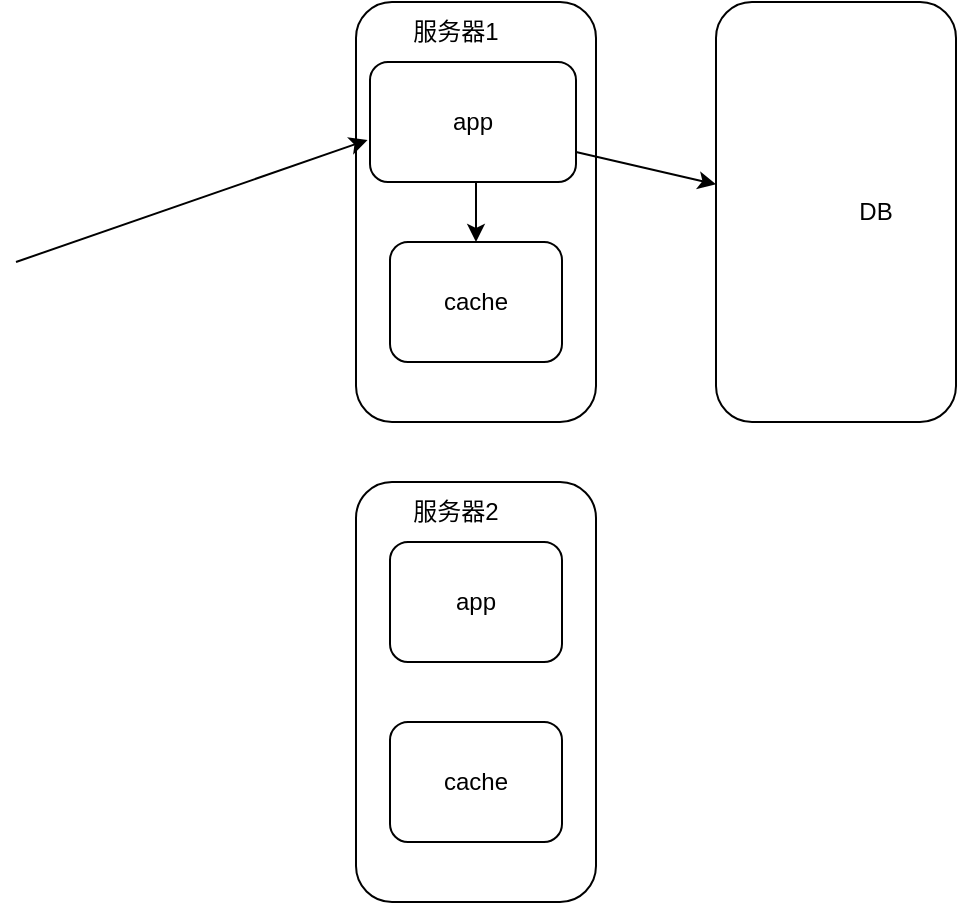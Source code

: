 <mxfile version="21.2.0" type="github">
  <diagram name="第 1 页" id="4kmYSQ9I4CZv4WDx_Jcp">
    <mxGraphModel dx="1306" dy="836" grid="1" gridSize="10" guides="1" tooltips="1" connect="1" arrows="1" fold="1" page="1" pageScale="1" pageWidth="827" pageHeight="1169" math="0" shadow="0">
      <root>
        <mxCell id="0" />
        <mxCell id="1" parent="0" />
        <mxCell id="xVus3r6jBLFbfRiQL_ZB-1" value="&lt;blockquote style=&quot;margin: 0 0 0 40px; border: none; padding: 0px;&quot;&gt;&lt;div style=&quot;&quot;&gt;&lt;br&gt;&lt;/div&gt;&lt;/blockquote&gt;" style="rounded=1;whiteSpace=wrap;html=1;align=center;" vertex="1" parent="1">
          <mxGeometry x="280" y="210" width="120" height="210" as="geometry" />
        </mxCell>
        <mxCell id="xVus3r6jBLFbfRiQL_ZB-12" style="edgeStyle=orthogonalEdgeStyle;rounded=0;orthogonalLoop=1;jettySize=auto;html=1;exitX=0.5;exitY=1;exitDx=0;exitDy=0;entryX=0.5;entryY=0;entryDx=0;entryDy=0;" edge="1" parent="1" source="xVus3r6jBLFbfRiQL_ZB-2" target="xVus3r6jBLFbfRiQL_ZB-4">
          <mxGeometry relative="1" as="geometry" />
        </mxCell>
        <mxCell id="xVus3r6jBLFbfRiQL_ZB-2" value="app" style="rounded=1;whiteSpace=wrap;html=1;" vertex="1" parent="1">
          <mxGeometry x="287" y="240" width="103" height="60" as="geometry" />
        </mxCell>
        <mxCell id="xVus3r6jBLFbfRiQL_ZB-3" value="服务器1" style="text;strokeColor=none;align=center;fillColor=none;html=1;verticalAlign=middle;whiteSpace=wrap;rounded=0;" vertex="1" parent="1">
          <mxGeometry x="300" y="210" width="60" height="30" as="geometry" />
        </mxCell>
        <mxCell id="xVus3r6jBLFbfRiQL_ZB-4" value="cache" style="rounded=1;whiteSpace=wrap;html=1;" vertex="1" parent="1">
          <mxGeometry x="297" y="330" width="86" height="60" as="geometry" />
        </mxCell>
        <mxCell id="xVus3r6jBLFbfRiQL_ZB-5" value="&lt;blockquote style=&quot;margin: 0 0 0 40px; border: none; padding: 0px;&quot;&gt;&lt;div style=&quot;&quot;&gt;&lt;br&gt;&lt;/div&gt;&lt;/blockquote&gt;" style="rounded=1;whiteSpace=wrap;html=1;align=center;" vertex="1" parent="1">
          <mxGeometry x="280" y="450" width="120" height="210" as="geometry" />
        </mxCell>
        <mxCell id="xVus3r6jBLFbfRiQL_ZB-6" value="app" style="rounded=1;whiteSpace=wrap;html=1;" vertex="1" parent="1">
          <mxGeometry x="297" y="480" width="86" height="60" as="geometry" />
        </mxCell>
        <mxCell id="xVus3r6jBLFbfRiQL_ZB-7" value="服务器2" style="text;strokeColor=none;align=center;fillColor=none;html=1;verticalAlign=middle;whiteSpace=wrap;rounded=0;" vertex="1" parent="1">
          <mxGeometry x="300" y="450" width="60" height="30" as="geometry" />
        </mxCell>
        <mxCell id="xVus3r6jBLFbfRiQL_ZB-8" value="cache" style="rounded=1;whiteSpace=wrap;html=1;" vertex="1" parent="1">
          <mxGeometry x="297" y="570" width="86" height="60" as="geometry" />
        </mxCell>
        <mxCell id="xVus3r6jBLFbfRiQL_ZB-9" value="&lt;blockquote style=&quot;margin: 0 0 0 40px; border: none; padding: 0px;&quot;&gt;&lt;div style=&quot;&quot;&gt;DB&lt;/div&gt;&lt;/blockquote&gt;" style="rounded=1;whiteSpace=wrap;html=1;align=center;" vertex="1" parent="1">
          <mxGeometry x="460" y="210" width="120" height="210" as="geometry" />
        </mxCell>
        <mxCell id="xVus3r6jBLFbfRiQL_ZB-11" value="" style="endArrow=classic;html=1;rounded=0;entryX=-0.012;entryY=0.65;entryDx=0;entryDy=0;entryPerimeter=0;" edge="1" parent="1" target="xVus3r6jBLFbfRiQL_ZB-2">
          <mxGeometry width="50" height="50" relative="1" as="geometry">
            <mxPoint x="110" y="340" as="sourcePoint" />
            <mxPoint x="440" y="400" as="targetPoint" />
          </mxGeometry>
        </mxCell>
        <mxCell id="xVus3r6jBLFbfRiQL_ZB-13" value="" style="endArrow=classic;html=1;rounded=0;exitX=1;exitY=0.75;exitDx=0;exitDy=0;" edge="1" parent="1" source="xVus3r6jBLFbfRiQL_ZB-2" target="xVus3r6jBLFbfRiQL_ZB-9">
          <mxGeometry width="50" height="50" relative="1" as="geometry">
            <mxPoint x="390" y="450" as="sourcePoint" />
            <mxPoint x="440" y="400" as="targetPoint" />
          </mxGeometry>
        </mxCell>
      </root>
    </mxGraphModel>
  </diagram>
</mxfile>
